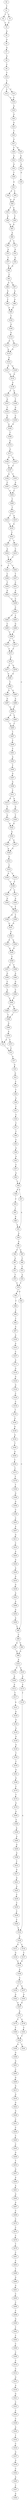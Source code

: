 strict digraph  {
	S0 -> S1 [ label = T ];
	S1 -> S2 [ label = T ];
	S1 -> S3 [ label = C ];
	S2 -> S4 [ label = C ];
	S3 -> S4 [ label = C ];
	S4 -> S5 [ label = A ];
	S5 -> S6 [ label = A ];
	S6 -> S7 [ label = G ];
	S7 -> S8 [ label = G ];
	S8 -> S9 [ label = C ];
	S9 -> S10 [ label = T ];
	S10 -> S11 [ label = T ];
	S11 -> S12 [ label = C ];
	S11 -> S13 [ label = C ];
	S11 -> S14 [ label = T ];
	S12 -> S15 [ label = C ];
	S13 -> S16 [ label = C ];
	S14 -> S16 [ label = C ];
	S15 -> S17 [ label = A ];
	S16 -> S18 [ label = A ];
	S17 -> S19 [ label = G ];
	S18 -> S20 [ label = G ];
	S19 -> S22 [ label = G ];
	S20 -> S23 [ label = G ];
	S22 -> S24 [ label = C ];
	S23 -> S25 [ label = T ];
	S24 -> S26 [ label = T ];
	S25 -> S27 [ label = G ];
	S26 -> S28 [ label = G ];
	S27 -> S29 [ label = C ];
	S27 -> S30 [ label = A ];
	S28 -> S31 [ label = C ];
	S29 -> S32 [ label = A ];
	S30 -> S33 [ label = G ];
	S31 -> S34 [ label = C ];
	S32 -> S35 [ label = G ];
	S33 -> S36 [ label = A ];
	S34 -> S37 [ label = C ];
	S35 -> S38 [ label = T ];
	S36 -> S39 [ label = G ];
	S37 -> S40 [ label = T ];
	S38 -> S41 [ label = A ];
	S39 -> S42 [ label = C ];
	S40 -> S43 [ label = C ];
	S41 -> S44 [ label = C ];
	S41 -> S45 [ label = T ];
	S42 -> S46 [ label = A ];
	S42 -> S47 [ label = T ];
	S43 -> S48 [ label = A ];
	S44 -> S49 [ label = A ];
	S45 -> S49 [ label = A ];
	S46 -> S50 [ label = T ];
	S47 -> S51 [ label = A ];
	S48 -> S52 [ label = A ];
	S49 -> S53 [ label = T ];
	S49 -> S54 [ label = A ];
	S50 -> S55 [ label = T ];
	S51 -> S56 [ label = A ];
	S52 -> S57 [ label = C ];
	S53 -> S58 [ label = G ];
	S54 -> S59 [ label = T ];
	S55 -> S60 [ label = G ];
	S56 -> S61 [ label = G ];
	S57 -> S62 [ label = A ];
	S58 -> S63 [ label = G ];
	S59 -> S63 [ label = G ];
	S60 -> S51 [ label = A ];
	S61 -> S64 [ label = C ];
	S61 -> S65 [ label = A ];
	S62 -> S42 [ label = C ];
	S63 -> S66 [ label = A ];
	S64 -> S67 [ label = A ];
	S65 -> S68 [ label = C ];
	S66 -> S69 [ label = C ];
	S66 -> S70 [ label = T ];
	S67 -> S71 [ label = G ];
	S68 -> S72 [ label = C ];
	S69 -> S73 [ label = A ];
	S70 -> S74 [ label = G ];
	S71 -> S75 [ label = T ];
	S72 -> S76 [ label = A ];
	S73 -> S77 [ label = T ];
	S74 -> S78 [ label = G ];
	S75 -> S79 [ label = T ];
	S76 -> S79 [ label = T ];
	S77 -> S80 [ label = G ];
	S78 -> S80 [ label = G ];
	S79 -> S81 [ label = A ];
	S79 -> S82 [ label = G ];
	S80 -> S83 [ label = C ];
	S81 -> S84 [ label = T ];
	S82 -> S85 [ label = C ];
	S83 -> S86 [ label = A ];
	S83 -> S87 [ label = C ];
	S84 -> S88 [ label = C ];
	S85 -> S89 [ label = C ];
	S86 -> S90 [ label = G ];
	S87 -> S91 [ label = A ];
	S88 -> S92 [ label = T ];
	S89 -> S93 [ label = A ];
	S89 -> S94 [ label = T ];
	S90 -> S95 [ label = C ];
	S91 -> S96 [ label = A ];
	S92 -> S97 [ label = G ];
	S93 -> S98 [ label = G ];
	S94 -> S98 [ label = G ];
	S95 -> S99 [ label = A ];
	S96 -> S99 [ label = A ];
	S97 -> S100 [ label = A ];
	S98 -> S101 [ label = A ];
	S99 -> S102 [ label = T ];
	S100 -> S103 [ label = A ];
	S101 -> S104 [ label = C ];
	S101 -> S105 [ label = G ];
	S102 -> S106 [ label = G ];
	S103 -> S107 [ label = C ];
	S104 -> S108 [ label = A ];
	S105 -> S109 [ label = A ];
	S106 -> S110 [ label = G ];
	S107 -> S111 [ label = A ];
	S108 -> S112 [ label = A ];
	S109 -> S113 [ label = A ];
	S110 -> S114 [ label = G ];
	S110 -> S115 [ label = C ];
	S111 -> S116 [ label = G ];
	S112 -> S117 [ label = T ];
	S113 -> S118 [ label = T ];
	S114 -> S119 [ label = A ];
	S115 -> S119 [ label = A ];
	S116 -> S120 [ label = G ];
	S117 -> S121 [ label = A ];
	S118 -> S122 [ label = A ];
	S119 -> S123 [ label = A ];
	S120 -> S124 [ label = G ];
	S121 -> S125 [ label = A ];
	S122 -> S126 [ label = A ];
	S123 -> S127 [ label = G ];
	S123 -> S128 [ label = A ];
	S124 -> S129 [ label = C ];
	S125 -> S130 [ label = G ];
	S126 -> S131 [ label = G ];
	S126 -> S132 [ label = C ];
	S127 -> S133 [ label = G ];
	S128 -> S133 [ label = G ];
	S129 -> S134 [ label = C ];
	S130 -> S135 [ label = G ];
	S131 -> S136 [ label = G ];
	S132 -> S137 [ label = C ];
	S133 -> S138 [ label = A ];
	S134 -> S139 [ label = T ];
	S135 -> S140 [ label = G ];
	S136 -> S141 [ label = G ];
	S137 -> S141 [ label = G ];
	S138 -> S142 [ label = T ];
	S138 -> S143 [ label = G ];
	S139 -> S144 [ label = G ];
	S140 -> S145 [ label = G ];
	S141 -> S146 [ label = G ];
	S142 -> S147 [ label = G ];
	S143 -> S148 [ label = T ];
	S144 -> S149 [ label = G ];
	S145 -> S150 [ label = T ];
	S146 -> S151 [ label = A ];
	S147 -> S152 [ label = T ];
	S148 -> S153 [ label = G ];
	S149 -> S154 [ label = A ];
	S150 -> S155 [ label = T ];
	S151 -> S156 [ label = T ];
	S151 -> S157 [ label = G ];
	S152 -> S158 [ label = G ];
	S153 -> S159 [ label = C ];
	S154 -> S160 [ label = T ];
	S155 -> S161 [ label = G ];
	S156 -> S162 [ label = G ];
	S157 -> S163 [ label = A ];
	S158 -> S164 [ label = A ];
	S159 -> S164 [ label = A ];
	S160 -> S165 [ label = G ];
	S161 -> S166 [ label = G ];
	S162 -> S167 [ label = G ];
	S163 -> S167 [ label = G ];
	S164 -> S168 [ label = T ];
	S165 -> S169 [ label = C ];
	S166 -> S170 [ label = C ];
	S167 -> S171 [ label = A ];
	S168 -> S172 [ label = G ];
	S169 -> S173 [ label = T ];
	S170 -> S174 [ label = T ];
	S171 -> S175 [ label = C ];
	S171 -> S176 [ label = G ];
	S172 -> S177 [ label = A ];
	S173 -> S178 [ label = T ];
	S174 -> S179 [ label = G ];
	S175 -> S180 [ label = T ];
	S176 -> S181 [ label = C ];
	S177 -> S182 [ label = G ];
	S177 -> S183 [ label = C ];
	S178 -> S184 [ label = T ];
	S179 -> S185 [ label = A ];
	S180 -> S186 [ label = T ];
	S181 -> S186 [ label = T ];
	S182 -> S187 [ label = C ];
	S183 -> S187 [ label = C ];
	S184 -> S188 [ label = G ];
	S185 -> S189 [ label = C ];
	S186 -> S190 [ label = A ];
	S186 -> S191 [ label = C ];
	S187 -> S192 [ label = A ];
	S187 -> S193 [ label = T ];
	S188 -> S194 [ label = G ];
	S189 -> S195 [ label = A ];
	S190 -> S196 [ label = G ];
	S192 -> S197 [ label = C ];
	S193 -> S198 [ label = A ];
	S194 -> S199 [ label = C ];
	S195 -> S200 [ label = A ];
	S196 -> S201 [ label = G ];
	S197 -> S202 [ label = C ];
	S198 -> S202 [ label = C ];
	S199 -> S203 [ label = C ];
	S200 -> S204 [ label = G ];
	S201 -> S205 [ label = C ];
	S202 -> S206 [ label = C ];
	S203 -> S207 [ label = A ];
	S204 -> S208 [ label = A ];
	S205 -> S209 [ label = G ];
	S206 -> S210 [ label = T ];
	S207 -> S211 [ label = G ];
	S208 -> S212 [ label = T ];
	S209 -> S213 [ label = G ];
	S210 -> S214 [ label = T ];
	S210 -> S215 [ label = A ];
	S211 -> S216 [ label = C ];
	S212 -> S217 [ label = G ];
	S213 -> S218 [ label = G ];
	S214 -> S219 [ label = A ];
	S215 -> S219 [ label = A ];
	S216 -> S220 [ label = A ];
	S217 -> S221 [ label = G ];
	S218 -> S222 [ label = G ];
	S219 -> S223 [ label = C ];
	S220 -> S224 [ label = A ];
	S221 -> S225 [ label = A ];
	S222 -> S226 [ label = G ];
	S223 -> S227 [ label = C ];
	S223 -> S228 [ label = T ];
	S224 -> S229 [ label = A ];
	S225 -> S230 [ label = C ];
	S226 -> S231 [ label = C ];
	S227 -> S232 [ label = A ];
	S228 -> S233 [ label = C ];
	S229 -> S234 [ label = G ];
	S230 -> S235 [ label = C ];
	S231 -> S236 [ label = C ];
	S232 -> S237 [ label = T ];
	S233 -> S237 [ label = T ];
	S234 -> S238 [ label = G ];
	S235 -> S239 [ label = C ];
	S236 -> S240 [ label = C ];
	S237 -> S241 [ label = C ];
	S237 -> S242 [ label = T ];
	S238 -> S243 [ label = A ];
	S239 -> S244 [ label = C ];
	S240 -> S245 [ label = C ];
	S241 -> S246 [ label = C ];
	S242 -> S247 [ label = T ];
	S243 -> S248 [ label = A ];
	S244 -> S122 [ label = A ];
	S245 -> S249 [ label = G ];
	S246 -> S250 [ label = T ];
	S247 -> S251 [ label = C ];
	S248 -> S252 [ label = A ];
	S249 -> S253 [ label = T ];
	S250 -> S254 [ label = G ];
	S251 -> S255 [ label = A ];
	S252 -> S256 [ label = A ];
	S253 -> S257 [ label = G ];
	S254 -> S258 [ label = C ];
	S255 -> S258 [ label = C ];
	S256 -> S85 [ label = C ];
	S257 -> S259 [ label = A ];
	S258 -> S260 [ label = C ];
	S259 -> S261 [ label = A ];
	S260 -> S262 [ label = C ];
	S260 -> S263 [ label = T ];
	S261 -> S264 [ label = G ];
	S262 -> S265 [ label = C ];
	S263 -> S266 [ label = G ];
	S264 -> S267 [ label = A ];
	S265 -> S268 [ label = T ];
	S266 -> S268 [ label = T ];
	S267 -> S269 [ label = C ];
	S268 -> S270 [ label = A ];
	S268 -> S271 [ label = G ];
	S269 -> S272 [ label = C ];
	S270 -> S273 [ label = C ];
	S271 -> S273 [ label = C ];
	S272 -> S274 [ label = C ];
	S273 -> S275 [ label = A ];
	S274 -> S276 [ label = C ];
	S275 -> S277 [ label = A ];
	S275 -> S278 [ label = G ];
	S276 -> S279 [ label = T ];
	S277 -> S280 [ label = A ];
	S278 -> S280 [ label = A ];
	S279 -> S281 [ label = C ];
	S280 -> S282 [ label = T ];
	S281 -> S283 [ label = C ];
	S282 -> S284 [ label = A ];
	S282 -> S285 [ label = G ];
	S283 -> S286 [ label = T ];
	S284 -> S287 [ label = G ];
	S285 -> S288 [ label = A ];
	S286 -> S289 [ label = G ];
	S287 -> S290 [ label = C ];
	S288 -> S290 [ label = C ];
	S289 -> S291 [ label = G ];
	S290 -> S292 [ label = G ];
	S290 -> S293 [ label = T ];
	S291 -> S294 [ label = C ];
	S292 -> S295 [ label = T ];
	S293 -> S295 [ label = T ];
	S294 -> S296 [ label = C ];
	S295 -> S297 [ label = T ];
	S296 -> S298 [ label = C ];
	S297 -> S299 [ label = C ];
	S298 -> S300 [ label = G ];
	S299 -> S301 [ label = C ];
	S300 -> S302 [ label = T ];
	S301 -> S303 [ label = A ];
	S302 -> S304 [ label = C ];
	S303 -> S305 [ label = T ];
	S304 -> S306 [ label = C ];
	S305 -> S307 [ label = G ];
	S306 -> S308 [ label = C ];
	S307 -> S309 [ label = G ];
	S308 -> S310 [ label = C ];
	S309 -> S311 [ label = C ];
	S310 -> S312 [ label = C ];
	S311 -> S313 [ label = G ];
	S311 -> S314 [ label = A ];
	S312 -> S315 [ label = G ];
	S313 -> S316 [ label = T ];
	S314 -> S317 [ label = G ];
	S315 -> S318 [ label = A ];
	S316 -> S319 [ label = G ];
	S317 -> S320 [ label = T ];
	S318 -> S321 [ label = G ];
	S319 -> S322 [ label = G ];
	S320 -> S322 [ label = G ];
	S321 -> S323 [ label = C ];
	S322 -> S324 [ label = G ];
	S323 -> S325 [ label = C ];
	S324 -> S326 [ label = C ];
	S324 -> S327 [ label = G ];
	S325 -> S328 [ label = C ];
	S326 -> S329 [ label = A ];
	S327 -> S329 [ label = A ];
	S328 -> S330 [ label = A ];
	S329 -> S331 [ label = G ];
	S330 -> S332 [ label = T ];
	S331 -> S333 [ label = C ];
	S332 -> S334 [ label = C ];
	S333 -> S335 [ label = A ];
	S333 -> S336 [ label = T ];
	S334 -> S337 [ label = G ];
	S335 -> S338 [ label = C ];
	S336 -> S338 [ label = C ];
	S337 -> S339 [ label = G ];
	S338 -> S340 [ label = T ];
	S338 -> S341 [ label = C ];
	S339 -> S342 [ label = C ];
	S340 -> S343 [ label = G ];
	S341 -> S344 [ label = A ];
	S342 -> S345 [ label = A ];
	S343 -> S346 [ label = T ];
	S344 -> S346 [ label = T ];
	S345 -> S347 [ label = C ];
	S346 -> S348 [ label = G ];
	S346 -> S349 [ label = T ];
	S347 -> S350 [ label = A ];
	S348 -> S351 [ label = G ];
	S349 -> S351 [ label = G ];
	S351 -> S352 [ label = A ];
	S352 -> S353 [ label = G ];
	S352 -> S354 [ label = A ];
	S353 -> S355 [ label = G ];
	S354 -> S355 [ label = G ];
	S355 -> S356 [ label = C ];
	S356 -> S357 [ label = G ];
	S356 -> S358 [ label = T ];
	S357 -> S359 [ label = G ];
	S358 -> S360 [ label = A ];
	S359 -> S361 [ label = C ];
	S360 -> S362 [ label = G ];
	S361 -> S363 [ label = A ];
	S362 -> S364 [ label = C ];
	S363 -> S365 [ label = C ];
	S364 -> S365 [ label = C ];
	S365 -> S366 [ label = G ];
	S365 -> S367 [ label = A ];
	S366 -> S368 [ label = T ];
	S367 -> S368 [ label = T ];
	S368 -> S369 [ label = G ];
	S369 -> S370 [ label = A ];
	S370 -> S371 [ label = T ];
	S370 -> S12 [ label = C ];
	S371 -> S15 [ label = C ];
}
